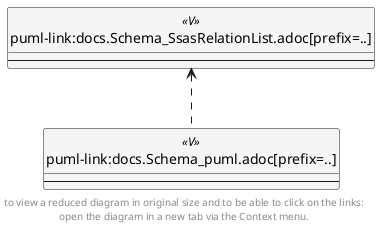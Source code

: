 @startuml
'Left to right direction
top to bottom direction
hide circle
'avoide "." issues:
set namespaceSeparator none


skinparam class {
  BackgroundColor White
  BackgroundColor<<FN>> Yellow
  BackgroundColor<<FS>> Yellow
  BackgroundColor<<FT>> LightGray
  BackgroundColor<<IF>> Yellow
  BackgroundColor<<IS>> Yellow
  BackgroundColor<<P>> Aqua
  BackgroundColor<<PC>> Aqua
  BackgroundColor<<SN>> Yellow
  BackgroundColor<<SO>> SlateBlue
  BackgroundColor<<TF>> LightGray
  BackgroundColor<<TR>> Tomato
  BackgroundColor<<U>> White
  BackgroundColor<<V>> WhiteSmoke
  BackgroundColor<<X>> Aqua
}


entity "puml-link:docs.Schema_puml.adoc[prefix=..]" as docs.Schema_puml << V >> {
  --
}

entity "puml-link:docs.Schema_SsasRelationList.adoc[prefix=..]" as docs.Schema_SsasRelationList << V >> {
  --
}

docs.Schema_SsasRelationList <.. docs.Schema_puml
footer
to view a reduced diagram in original size and to be able to click on the links:
open the diagram in a new tab via the Context menu.
end footer

@enduml

